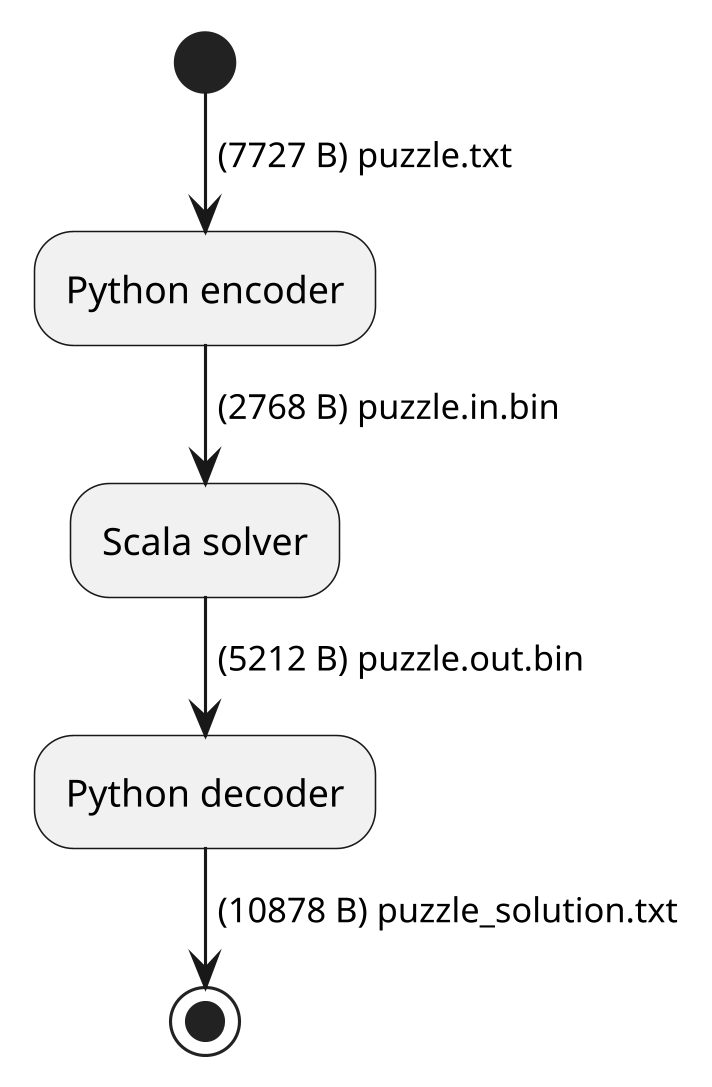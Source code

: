 @startuml

skinparam dpi 300

start
-> (7727 B) puzzle.txt;
:Python encoder;
-> (2768 B) puzzle.in.bin;
:Scala solver;
-> (5212 B) puzzle.out.bin;
:Python decoder;
-> (10878 B) puzzle_solution.txt;

stop

@enduml
